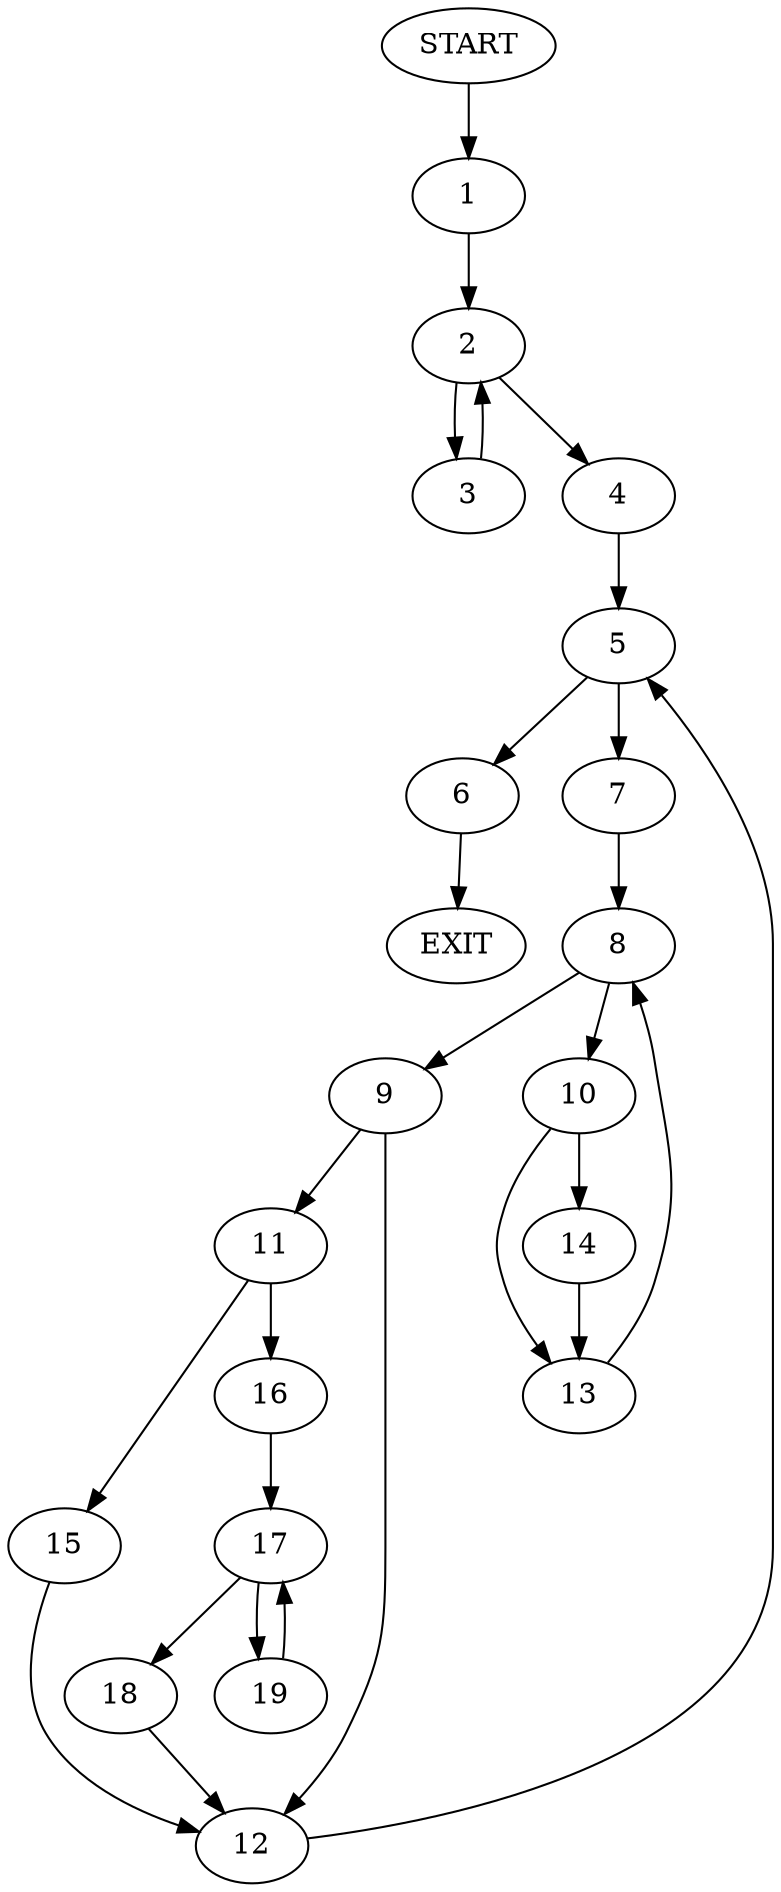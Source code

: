 digraph {
0 [label="START"]
20 [label="EXIT"]
0 -> 1
1 -> 2
2 -> 3
2 -> 4
4 -> 5
3 -> 2
5 -> 6
5 -> 7
7 -> 8
6 -> 20
8 -> 9
8 -> 10
9 -> 11
9 -> 12
10 -> 13
10 -> 14
13 -> 8
14 -> 13
11 -> 15
11 -> 16
12 -> 5
15 -> 12
16 -> 17
17 -> 18
17 -> 19
18 -> 12
19 -> 17
}
